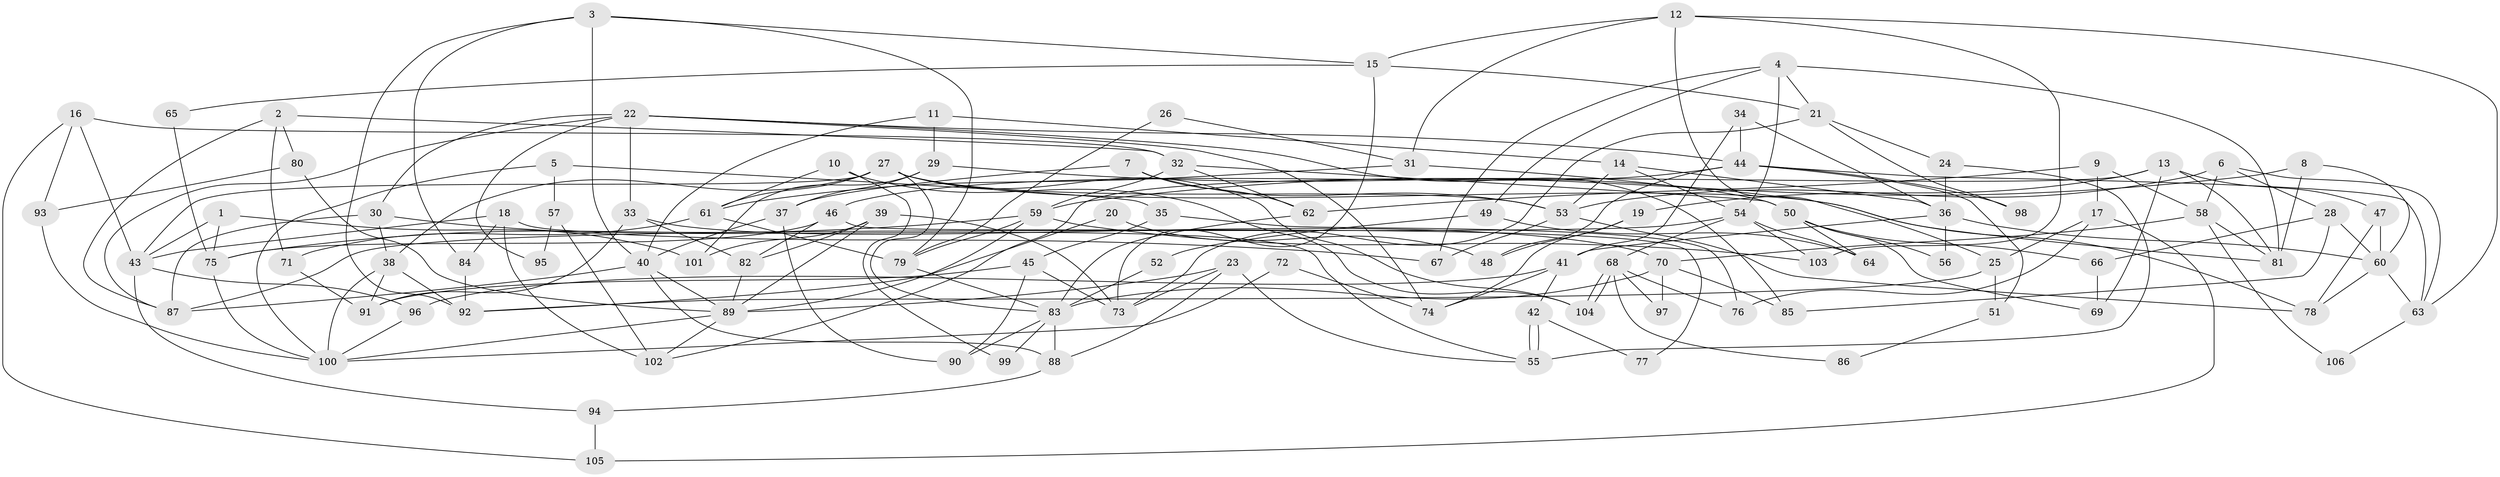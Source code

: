 // Generated by graph-tools (version 1.1) at 2025/11/02/27/25 16:11:24]
// undirected, 106 vertices, 212 edges
graph export_dot {
graph [start="1"]
  node [color=gray90,style=filled];
  1;
  2;
  3;
  4;
  5;
  6;
  7;
  8;
  9;
  10;
  11;
  12;
  13;
  14;
  15;
  16;
  17;
  18;
  19;
  20;
  21;
  22;
  23;
  24;
  25;
  26;
  27;
  28;
  29;
  30;
  31;
  32;
  33;
  34;
  35;
  36;
  37;
  38;
  39;
  40;
  41;
  42;
  43;
  44;
  45;
  46;
  47;
  48;
  49;
  50;
  51;
  52;
  53;
  54;
  55;
  56;
  57;
  58;
  59;
  60;
  61;
  62;
  63;
  64;
  65;
  66;
  67;
  68;
  69;
  70;
  71;
  72;
  73;
  74;
  75;
  76;
  77;
  78;
  79;
  80;
  81;
  82;
  83;
  84;
  85;
  86;
  87;
  88;
  89;
  90;
  91;
  92;
  93;
  94;
  95;
  96;
  97;
  98;
  99;
  100;
  101;
  102;
  103;
  104;
  105;
  106;
  1 -- 75;
  1 -- 43;
  1 -- 101;
  2 -- 80;
  2 -- 71;
  2 -- 32;
  2 -- 87;
  3 -- 40;
  3 -- 92;
  3 -- 15;
  3 -- 79;
  3 -- 84;
  4 -- 21;
  4 -- 81;
  4 -- 49;
  4 -- 54;
  4 -- 67;
  5 -- 35;
  5 -- 100;
  5 -- 57;
  6 -- 63;
  6 -- 53;
  6 -- 28;
  6 -- 58;
  7 -- 37;
  7 -- 53;
  7 -- 62;
  8 -- 60;
  8 -- 59;
  8 -- 81;
  9 -- 62;
  9 -- 58;
  9 -- 17;
  10 -- 104;
  10 -- 61;
  10 -- 99;
  11 -- 40;
  11 -- 14;
  11 -- 29;
  12 -- 103;
  12 -- 15;
  12 -- 25;
  12 -- 31;
  12 -- 63;
  13 -- 102;
  13 -- 81;
  13 -- 19;
  13 -- 47;
  13 -- 69;
  14 -- 53;
  14 -- 54;
  14 -- 36;
  15 -- 73;
  15 -- 21;
  15 -- 65;
  16 -- 32;
  16 -- 105;
  16 -- 43;
  16 -- 93;
  17 -- 25;
  17 -- 76;
  17 -- 105;
  18 -- 43;
  18 -- 55;
  18 -- 84;
  18 -- 102;
  19 -- 74;
  19 -- 48;
  20 -- 48;
  20 -- 92;
  21 -- 24;
  21 -- 73;
  21 -- 98;
  22 -- 33;
  22 -- 30;
  22 -- 44;
  22 -- 74;
  22 -- 85;
  22 -- 87;
  22 -- 95;
  23 -- 88;
  23 -- 89;
  23 -- 55;
  23 -- 73;
  24 -- 55;
  24 -- 36;
  25 -- 92;
  25 -- 51;
  26 -- 79;
  26 -- 31;
  27 -- 61;
  27 -- 53;
  27 -- 38;
  27 -- 43;
  27 -- 81;
  27 -- 83;
  27 -- 104;
  28 -- 85;
  28 -- 60;
  28 -- 66;
  29 -- 78;
  29 -- 37;
  29 -- 101;
  30 -- 38;
  30 -- 87;
  30 -- 67;
  31 -- 50;
  31 -- 61;
  32 -- 62;
  32 -- 50;
  32 -- 59;
  33 -- 70;
  33 -- 82;
  33 -- 91;
  34 -- 36;
  34 -- 41;
  34 -- 44;
  35 -- 45;
  35 -- 76;
  36 -- 60;
  36 -- 41;
  36 -- 56;
  37 -- 40;
  37 -- 90;
  38 -- 100;
  38 -- 91;
  38 -- 92;
  39 -- 73;
  39 -- 101;
  39 -- 82;
  39 -- 89;
  40 -- 87;
  40 -- 89;
  40 -- 88;
  41 -- 96;
  41 -- 42;
  41 -- 74;
  42 -- 55;
  42 -- 55;
  42 -- 77;
  43 -- 94;
  43 -- 96;
  44 -- 46;
  44 -- 48;
  44 -- 51;
  44 -- 63;
  44 -- 98;
  45 -- 73;
  45 -- 91;
  45 -- 90;
  46 -- 82;
  46 -- 75;
  46 -- 77;
  47 -- 60;
  47 -- 78;
  49 -- 64;
  49 -- 52;
  50 -- 66;
  50 -- 56;
  50 -- 64;
  50 -- 69;
  51 -- 86;
  52 -- 83;
  53 -- 78;
  53 -- 67;
  54 -- 87;
  54 -- 64;
  54 -- 68;
  54 -- 103;
  57 -- 102;
  57 -- 95;
  58 -- 81;
  58 -- 70;
  58 -- 106;
  59 -- 79;
  59 -- 75;
  59 -- 89;
  59 -- 103;
  60 -- 63;
  60 -- 78;
  61 -- 79;
  61 -- 71;
  62 -- 83;
  63 -- 106;
  65 -- 75;
  66 -- 69;
  68 -- 104;
  68 -- 104;
  68 -- 76;
  68 -- 86;
  68 -- 97;
  70 -- 83;
  70 -- 85;
  70 -- 97;
  71 -- 91;
  72 -- 74;
  72 -- 100;
  75 -- 100;
  79 -- 83;
  80 -- 89;
  80 -- 93;
  82 -- 89;
  83 -- 90;
  83 -- 88;
  83 -- 99;
  84 -- 92;
  88 -- 94;
  89 -- 100;
  89 -- 102;
  93 -- 100;
  94 -- 105;
  96 -- 100;
}
